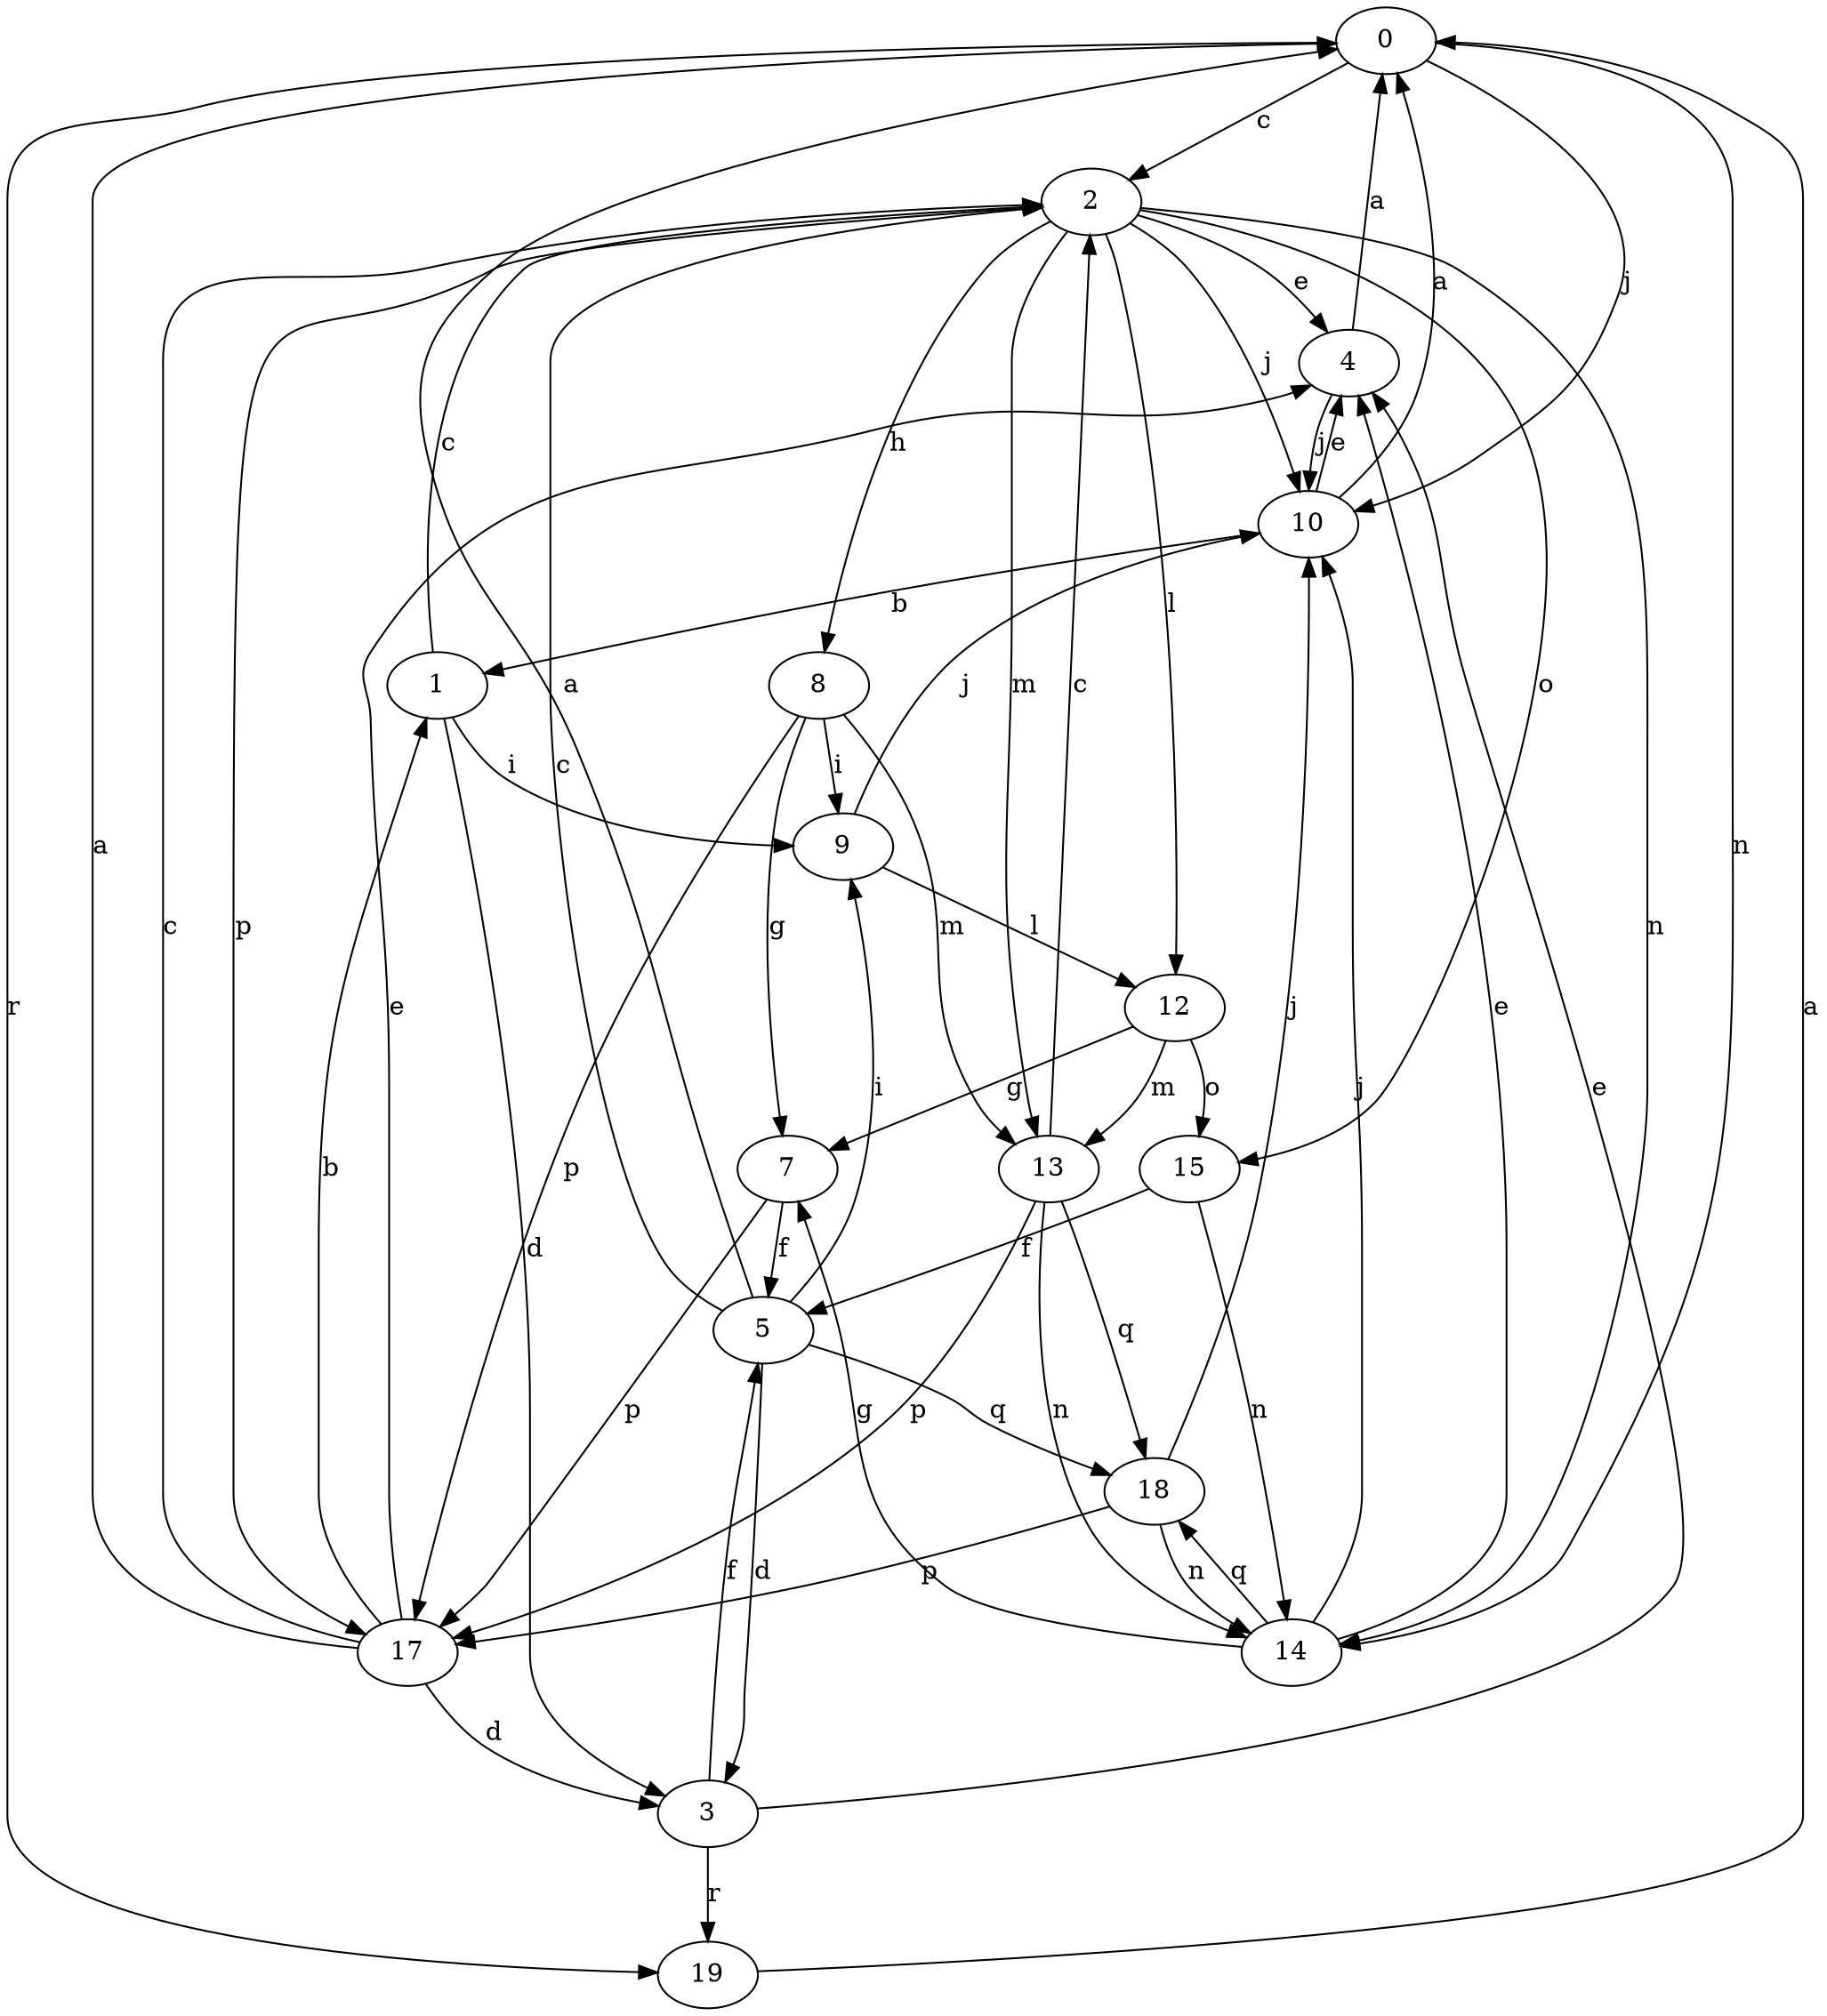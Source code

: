 strict digraph  {
0;
1;
2;
3;
4;
5;
7;
8;
9;
10;
12;
13;
14;
15;
17;
18;
19;
0 -> 2  [label=c];
0 -> 10  [label=j];
0 -> 14  [label=n];
0 -> 19  [label=r];
1 -> 2  [label=c];
1 -> 3  [label=d];
1 -> 9  [label=i];
2 -> 4  [label=e];
2 -> 8  [label=h];
2 -> 10  [label=j];
2 -> 12  [label=l];
2 -> 13  [label=m];
2 -> 14  [label=n];
2 -> 15  [label=o];
2 -> 17  [label=p];
3 -> 4  [label=e];
3 -> 5  [label=f];
3 -> 19  [label=r];
4 -> 0  [label=a];
4 -> 10  [label=j];
5 -> 0  [label=a];
5 -> 2  [label=c];
5 -> 3  [label=d];
5 -> 9  [label=i];
5 -> 18  [label=q];
7 -> 5  [label=f];
7 -> 17  [label=p];
8 -> 7  [label=g];
8 -> 9  [label=i];
8 -> 13  [label=m];
8 -> 17  [label=p];
9 -> 10  [label=j];
9 -> 12  [label=l];
10 -> 0  [label=a];
10 -> 1  [label=b];
10 -> 4  [label=e];
12 -> 7  [label=g];
12 -> 13  [label=m];
12 -> 15  [label=o];
13 -> 2  [label=c];
13 -> 14  [label=n];
13 -> 17  [label=p];
13 -> 18  [label=q];
14 -> 4  [label=e];
14 -> 7  [label=g];
14 -> 10  [label=j];
14 -> 18  [label=q];
15 -> 5  [label=f];
15 -> 14  [label=n];
17 -> 0  [label=a];
17 -> 1  [label=b];
17 -> 2  [label=c];
17 -> 3  [label=d];
17 -> 4  [label=e];
18 -> 10  [label=j];
18 -> 14  [label=n];
18 -> 17  [label=p];
19 -> 0  [label=a];
}
